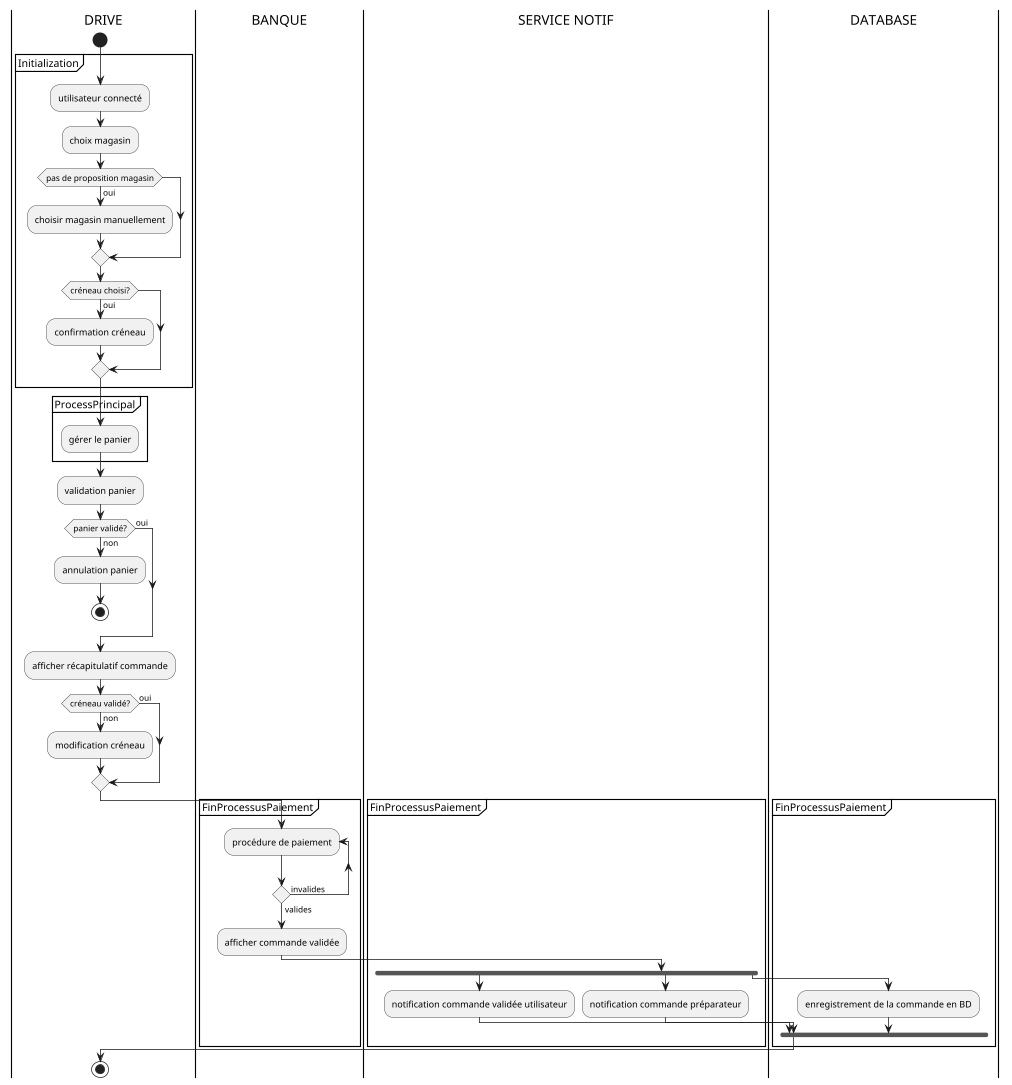 @startuml Activité Client

scale 0.75



|DRIVE|
start

partition Initialization {
:utilisateur connecté;

:choix magasin;
if(pas de proposition magasin) then (oui)
    :choisir magasin manuellement;
endif


if(créneau choisi?) then (oui)
    :confirmation créneau;
endif

}

partition ProcessPrincipal {

:gérer le panier;
}
':ajout de produit au panier;
'if (produit en stock ?) then (oui)
 '   :ajout du produit au panier; 
'else (non)
  '  :affiche les magasins où produit dispo;
'endif
'split




:validation panier;
if(panier validé?) then (non)
:annulation panier;
stop
else (oui)
endif 

:afficher récapitulatif commande;
if(créneau validé?) then (non)
:modification créneau;
else (oui)
endif

partition FinProcessusPaiement {

|BANQUE|
repeat :procédure de paiement;
repeat while () is (invalides) not (valides)
:afficher commande validée;

|DRIVE|
|SERVICE NOTIF|
fork
:notification commande validée utilisateur;
fork again
:notification commande préparateur;
|DATABASE|
fork again
:enregistrement de la commande en BD;
end fork
|DRIVE|
}

stop

@enduml